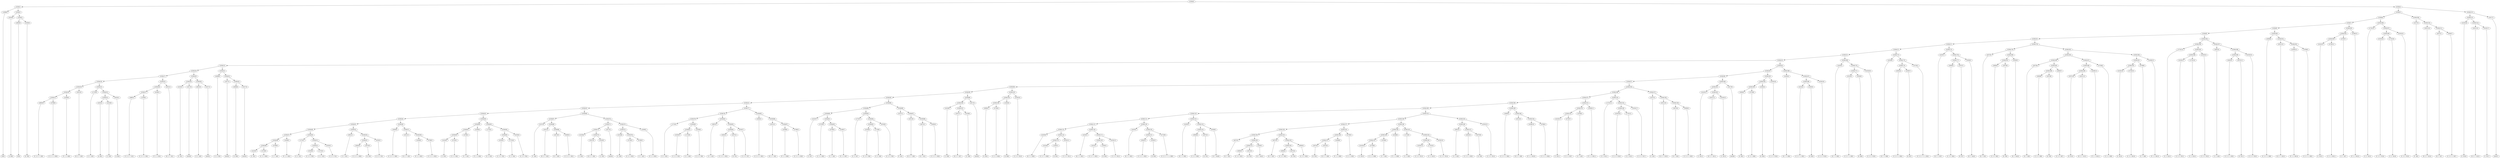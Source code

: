 digraph sample{
"L1099(0)"->"[G](0)"
"L2618(0)"->"[A  B](0)"
"L2663(0)"->"[C](0)"
"L2593(0)"->"[E  F](0)"
"L5294(3)"->"L2663(0)"
"L5294(3)"->"L2593(0)"
"L5294(2)"->"L2618(0)"
"L5294(2)"->"L5294(3)"
"L5294(1)"->"L1099(0)"
"L5294(1)"->"L5294(2)"
"L4983(0)"->"[C  D  E  F  G](0)"
"L3799(0)"->"[C  D  G  A  B](0)"
"L5294(21)"->"L4983(0)"
"L5294(21)"->"L3799(0)"
"L4168(0)"->"[F  G  A  B](0)"
"L5294(20)"->"L5294(21)"
"L5294(20)"->"L4168(0)"
"L3551(0)"->"[D  E  F  G](0)"
"L5294(19)"->"L5294(20)"
"L5294(19)"->"L3551(0)"
"L1753(0)"->"[C  E  G](0)"
"L2618(1)"->"[A  B](1)"
"L2419(0)"->"[C  E](0)"
"L5294(24)"->"L2618(1)"
"L5294(24)"->"L2419(0)"
"L2618(2)"->"[A  B](2)"
"L5294(23)"->"L5294(24)"
"L5294(23)"->"L2618(2)"
"L5294(22)"->"L1753(0)"
"L5294(22)"->"L5294(23)"
"L5294(18)"->"L5294(19)"
"L5294(18)"->"L5294(22)"
"L4983(1)"->"[C  D  E  F  G](1)"
"L3799(1)"->"[C  D  G  A  B](1)"
"L5294(27)"->"L4983(1)"
"L5294(27)"->"L3799(1)"
"L4168(1)"->"[F  G  A  B](1)"
"L5294(26)"->"L5294(27)"
"L5294(26)"->"L4168(1)"
"L3551(1)"->"[D  E  F  G](1)"
"L5294(25)"->"L5294(26)"
"L5294(25)"->"L3551(1)"
"L5294(17)"->"L5294(18)"
"L5294(17)"->"L5294(25)"
"L2419(1)"->"[C  E](1)"
"L1617(0)"->"[rest](0)"
"L5294(29)"->"L2419(1)"
"L5294(29)"->"L1617(0)"
"L3852(0)"->"[C  E  A](0)"
"L1617(1)"->"[rest](1)"
"L5294(30)"->"L3852(0)"
"L5294(30)"->"L1617(1)"
"L5294(28)"->"L5294(29)"
"L5294(28)"->"L5294(30)"
"L5294(16)"->"L5294(17)"
"L5294(16)"->"L5294(28)"
"L4308(0)"->"[C  D  F](0)"
"L1617(2)"->"[rest](2)"
"L3838(0)"->"[G  B](0)"
"L1617(3)"->"[rest](3)"
"L5294(33)"->"L3838(0)"
"L5294(33)"->"L1617(3)"
"L5294(32)"->"L1617(2)"
"L5294(32)"->"L5294(33)"
"L5294(31)"->"L4308(0)"
"L5294(31)"->"L5294(32)"
"L5294(15)"->"L5294(16)"
"L5294(15)"->"L5294(31)"
"L2419(2)"->"[C  E](2)"
"L3726(0)"->"[C  D  A  B](0)"
"L5294(49)"->"L2419(2)"
"L5294(49)"->"L3726(0)"
"L4708(0)"->"[C  F  A](0)"
"L5294(48)"->"L5294(49)"
"L5294(48)"->"L4708(0)"
"L4168(2)"->"[F  G  A  B](2)"
"L5294(47)"->"L5294(48)"
"L5294(47)"->"L4168(2)"
"L1753(1)"->"[C  E  G](1)"
"L3250(0)"->"[C  D  E  F](0)"
"L1753(2)"->"[C  E  G](2)"
"L5294(52)"->"L3250(0)"
"L5294(52)"->"L1753(2)"
"L3250(1)"->"[C  D  E  F](1)"
"L5294(51)"->"L5294(52)"
"L5294(51)"->"L3250(1)"
"L5294(50)"->"L1753(1)"
"L5294(50)"->"L5294(51)"
"L5294(46)"->"L5294(47)"
"L5294(46)"->"L5294(50)"
"L3852(1)"->"[C  E  A](1)"
"L3045(0)"->"[C  D  E  A  B](0)"
"L2973(0)"->"[D  F](0)"
"L5294(55)"->"L3045(0)"
"L5294(55)"->"L2973(0)"
"L3250(2)"->"[C  D  E  F](2)"
"L5294(54)"->"L5294(55)"
"L5294(54)"->"L3250(2)"
"L5294(53)"->"L3852(1)"
"L5294(53)"->"L5294(54)"
"L5294(45)"->"L5294(46)"
"L5294(45)"->"L5294(53)"
"L2656(0)"->"[C  D  E  G  B](0)"
"L3551(2)"->"[D  E  F  G](2)"
"L4168(3)"->"[F  G  A  B](3)"
"L3799(2)"->"[C  D  G  A  B](2)"
"L5294(58)"->"L4168(3)"
"L5294(58)"->"L3799(2)"
"L5294(57)"->"L3551(2)"
"L5294(57)"->"L5294(58)"
"L5294(56)"->"L2656(0)"
"L5294(56)"->"L5294(57)"
"L5294(44)"->"L5294(45)"
"L5294(44)"->"L5294(56)"
"L2419(3)"->"[C  E](3)"
"L3726(1)"->"[C  D  A  B](1)"
"L5294(62)"->"L2419(3)"
"L5294(62)"->"L3726(1)"
"L4708(1)"->"[C  F  A](1)"
"L5294(61)"->"L5294(62)"
"L5294(61)"->"L4708(1)"
"L4168(4)"->"[F  G  A  B](4)"
"L5294(60)"->"L5294(61)"
"L5294(60)"->"L4168(4)"
"L1753(3)"->"[C  E  G](3)"
"L3250(3)"->"[C  D  E  F](3)"
"L1753(4)"->"[C  E  G](4)"
"L5294(65)"->"L3250(3)"
"L5294(65)"->"L1753(4)"
"L3250(4)"->"[C  D  E  F](4)"
"L5294(64)"->"L5294(65)"
"L5294(64)"->"L3250(4)"
"L5294(63)"->"L1753(3)"
"L5294(63)"->"L5294(64)"
"L5294(59)"->"L5294(60)"
"L5294(59)"->"L5294(63)"
"L5294(43)"->"L5294(44)"
"L5294(43)"->"L5294(59)"
"L3107(0)"->"[F  A](0)"
"L3551(3)"->"[D  E  F  G](3)"
"L4073(0)"->"[D  F  G](0)"
"L2656(1)"->"[C  D  E  G  B](1)"
"L5294(69)"->"L4073(0)"
"L5294(69)"->"L2656(1)"
"L5294(68)"->"L3551(3)"
"L5294(68)"->"L5294(69)"
"L5294(67)"->"L3107(0)"
"L5294(67)"->"L5294(68)"
"L2419(4)"->"[C  E](4)"
"L3551(4)"->"[D  E  F  G](4)"
"L2419(5)"->"[C  E](5)"
"L5294(73)"->"L3551(4)"
"L5294(73)"->"L2419(5)"
"L5294(72)"->"L2419(4)"
"L5294(72)"->"L5294(73)"
"L1617(4)"->"[rest](4)"
"L5294(71)"->"L5294(72)"
"L5294(71)"->"L1617(4)"
"L2419(6)"->"[C  E](6)"
"L3726(2)"->"[C  D  A  B](2)"
"L4708(2)"->"[C  F  A](2)"
"L5294(76)"->"L3726(2)"
"L5294(76)"->"L4708(2)"
"L5294(75)"->"L2419(6)"
"L5294(75)"->"L5294(76)"
"L4168(5)"->"[F  G  A  B](5)"
"L5294(74)"->"L5294(75)"
"L5294(74)"->"L4168(5)"
"L5294(70)"->"L5294(71)"
"L5294(70)"->"L5294(74)"
"L5294(66)"->"L5294(67)"
"L5294(66)"->"L5294(70)"
"L5294(42)"->"L5294(43)"
"L5294(42)"->"L5294(66)"
"L1753(5)"->"[C  E  G](5)"
"L3250(5)"->"[C  D  E  F](5)"
"L1753(6)"->"[C  E  G](6)"
"L5294(81)"->"L3250(5)"
"L5294(81)"->"L1753(6)"
"L3250(6)"->"[C  D  E  F](6)"
"L5294(80)"->"L5294(81)"
"L5294(80)"->"L3250(6)"
"L5294(79)"->"L1753(5)"
"L5294(79)"->"L5294(80)"
"L3852(2)"->"[C  E  A](2)"
"L3045(1)"->"[C  D  E  A  B](1)"
"L2973(1)"->"[D  F](1)"
"L5294(84)"->"L3045(1)"
"L5294(84)"->"L2973(1)"
"L3250(7)"->"[C  D  E  F](7)"
"L5294(83)"->"L5294(84)"
"L5294(83)"->"L3250(7)"
"L5294(82)"->"L3852(2)"
"L5294(82)"->"L5294(83)"
"L5294(78)"->"L5294(79)"
"L5294(78)"->"L5294(82)"
"L2656(2)"->"[C  D  E  G  B](2)"
"L3551(5)"->"[D  E  F  G](5)"
"L4168(6)"->"[F  G  A  B](6)"
"L3799(3)"->"[C  D  G  A  B](3)"
"L5294(87)"->"L4168(6)"
"L5294(87)"->"L3799(3)"
"L5294(86)"->"L3551(5)"
"L5294(86)"->"L5294(87)"
"L5294(85)"->"L2656(2)"
"L5294(85)"->"L5294(86)"
"L5294(77)"->"L5294(78)"
"L5294(77)"->"L5294(85)"
"L5294(41)"->"L5294(42)"
"L5294(41)"->"L5294(77)"
"L2419(7)"->"[C  E](7)"
"L3726(3)"->"[C  D  A  B](3)"
"L4708(3)"->"[C  F  A](3)"
"L4168(7)"->"[F  G  A  B](7)"
"L5294(92)"->"L4708(3)"
"L5294(92)"->"L4168(7)"
"L5294(91)"->"L3726(3)"
"L5294(91)"->"L5294(92)"
"L5294(90)"->"L2419(7)"
"L5294(90)"->"L5294(91)"
"L1753(7)"->"[C  E  G](7)"
"L3250(8)"->"[C  D  E  F](8)"
"L1753(8)"->"[C  E  G](8)"
"L5294(95)"->"L3250(8)"
"L5294(95)"->"L1753(8)"
"L3250(9)"->"[C  D  E  F](9)"
"L5294(94)"->"L5294(95)"
"L5294(94)"->"L3250(9)"
"L5294(93)"->"L1753(7)"
"L5294(93)"->"L5294(94)"
"L5294(89)"->"L5294(90)"
"L5294(89)"->"L5294(93)"
"L3107(1)"->"[F  A](1)"
"L3551(6)"->"[D  E  F  G](6)"
"L4073(1)"->"[D  F  G](1)"
"L2656(3)"->"[C  D  E  G  B](3)"
"L5294(98)"->"L4073(1)"
"L5294(98)"->"L2656(3)"
"L5294(97)"->"L3551(6)"
"L5294(97)"->"L5294(98)"
"L5294(96)"->"L3107(1)"
"L5294(96)"->"L5294(97)"
"L5294(88)"->"L5294(89)"
"L5294(88)"->"L5294(96)"
"L5294(40)"->"L5294(41)"
"L5294(40)"->"L5294(88)"
"L2419(8)"->"[C  E](8)"
"L3551(7)"->"[D  E  F  G](7)"
"L2419(9)"->"[C  E](9)"
"L5294(101)"->"L3551(7)"
"L5294(101)"->"L2419(9)"
"L5294(100)"->"L2419(8)"
"L5294(100)"->"L5294(101)"
"L1617(5)"->"[rest](5)"
"L5294(99)"->"L5294(100)"
"L5294(99)"->"L1617(5)"
"L5294(39)"->"L5294(40)"
"L5294(39)"->"L5294(99)"
"L3838(1)"->"[G  B](1)"
"L3726(4)"->"[C  D  A  B](4)"
"L5294(104)"->"L3838(1)"
"L5294(104)"->"L3726(4)"
"L2285(0)"->"[D  B](0)"
"L5294(103)"->"L5294(104)"
"L5294(103)"->"L2285(0)"
"L3250(10)"->"[C  D  E  F](10)"
"L5294(102)"->"L5294(103)"
"L5294(102)"->"L3250(10)"
"L5294(38)"->"L5294(39)"
"L5294(38)"->"L5294(102)"
"L4163(0)"->"[D  F  G  B](0)"
"L3224(0)"->"[C  D  F  A  B](0)"
"L2285(1)"->"[D  B](1)"
"L5294(115)"->"L3224(0)"
"L5294(115)"->"L2285(1)"
"L3250(11)"->"[C  D  E  F](11)"
"L5294(114)"->"L5294(115)"
"L5294(114)"->"L3250(11)"
"L5294(113)"->"L4163(0)"
"L5294(113)"->"L5294(114)"
"L4163(1)"->"[D  F  G  B](1)"
"L3224(1)"->"[C  D  F  A  B](1)"
"L2285(2)"->"[D  B](2)"
"L5294(118)"->"L3224(1)"
"L5294(118)"->"L2285(2)"
"L3250(12)"->"[C  D  E  F](12)"
"L5294(117)"->"L5294(118)"
"L5294(117)"->"L3250(12)"
"L5294(116)"->"L4163(1)"
"L5294(116)"->"L5294(117)"
"L5294(112)"->"L5294(113)"
"L5294(112)"->"L5294(116)"
"L4163(2)"->"[D  F  G  B](2)"
"L3045(2)"->"[C  D  E  A  B](2)"
"L2285(3)"->"[D  B](3)"
"L5294(121)"->"L3045(2)"
"L5294(121)"->"L2285(3)"
"L3719(0)"->"[C  D  E  F  G  A  B](0)"
"L5294(120)"->"L5294(121)"
"L5294(120)"->"L3719(0)"
"L5294(119)"->"L4163(2)"
"L5294(119)"->"L5294(120)"
"L5294(111)"->"L5294(112)"
"L5294(111)"->"L5294(119)"
"L4163(3)"->"[D  F  G  B](3)"
"L3858(0)"->"[C  D  E  B](0)"
"L2973(2)"->"[D  F](2)"
"L5294(124)"->"L3858(0)"
"L5294(124)"->"L2973(2)"
"L3556(0)"->"[D  F  Gis](0)"
"L5294(123)"->"L5294(124)"
"L5294(123)"->"L3556(0)"
"L5294(122)"->"L4163(3)"
"L5294(122)"->"L5294(123)"
"L5294(110)"->"L5294(111)"
"L5294(110)"->"L5294(122)"
"L4073(2)"->"[D  F  G](2)"
"L3858(1)"->"[C  D  E  B](1)"
"L2973(3)"->"[D  F](3)"
"L5294(131)"->"L3858(1)"
"L5294(131)"->"L2973(3)"
"L3556(1)"->"[D  F  Gis](1)"
"L5294(130)"->"L5294(131)"
"L5294(130)"->"L3556(1)"
"L5294(129)"->"L4073(2)"
"L5294(129)"->"L5294(130)"
"L4073(3)"->"[D  F  G](3)"
"L3858(2)"->"[C  D  E  B](2)"
"L2973(4)"->"[D  F](4)"
"L5294(134)"->"L3858(2)"
"L5294(134)"->"L2973(4)"
"L3858(3)"->"[C  D  E  B](3)"
"L5294(133)"->"L5294(134)"
"L5294(133)"->"L3858(3)"
"L5294(132)"->"L4073(3)"
"L5294(132)"->"L5294(133)"
"L5294(128)"->"L5294(129)"
"L5294(128)"->"L5294(132)"
"L2973(5)"->"[D  F](5)"
"L3551(8)"->"[D  E  F  G](8)"
"L5294(137)"->"L2973(5)"
"L5294(137)"->"L3551(8)"
"L4168(8)"->"[F  G  A  B](8)"
"L5294(136)"->"L5294(137)"
"L5294(136)"->"L4168(8)"
"L3726(5)"->"[C  D  A  B](5)"
"L5294(135)"->"L5294(136)"
"L5294(135)"->"L3726(5)"
"L5294(127)"->"L5294(128)"
"L5294(127)"->"L5294(135)"
"L2419(10)"->"[C  E](10)"
"L3726(6)"->"[C  D  A  B](6)"
"L5294(141)"->"L2419(10)"
"L5294(141)"->"L3726(6)"
"L4708(4)"->"[C  F  A](4)"
"L5294(140)"->"L5294(141)"
"L5294(140)"->"L4708(4)"
"L4168(9)"->"[F  G  A  B](9)"
"L5294(139)"->"L5294(140)"
"L5294(139)"->"L4168(9)"
"L1753(9)"->"[C  E  G](9)"
"L3250(13)"->"[C  D  E  F](13)"
"L1753(10)"->"[C  E  G](10)"
"L5294(144)"->"L3250(13)"
"L5294(144)"->"L1753(10)"
"L3250(14)"->"[C  D  E  F](14)"
"L5294(143)"->"L5294(144)"
"L5294(143)"->"L3250(14)"
"L5294(142)"->"L1753(9)"
"L5294(142)"->"L5294(143)"
"L5294(138)"->"L5294(139)"
"L5294(138)"->"L5294(142)"
"L5294(126)"->"L5294(127)"
"L5294(126)"->"L5294(138)"
"L3852(3)"->"[C  E  A](3)"
"L3045(3)"->"[C  D  E  A  B](3)"
"L2973(6)"->"[D  F](6)"
"L5294(147)"->"L3045(3)"
"L5294(147)"->"L2973(6)"
"L5294(146)"->"L3852(3)"
"L5294(146)"->"L5294(147)"
"L3250(15)"->"[C  D  E  F](15)"
"L5294(145)"->"L5294(146)"
"L5294(145)"->"L3250(15)"
"L5294(125)"->"L5294(126)"
"L5294(125)"->"L5294(145)"
"L5294(109)"->"L5294(110)"
"L5294(109)"->"L5294(125)"
"L2656(4)"->"[C  D  E  G  B](4)"
"L3551(9)"->"[D  E  F  G](9)"
"L4168(10)"->"[F  G  A  B](10)"
"L3799(4)"->"[C  D  G  A  B](4)"
"L5294(150)"->"L4168(10)"
"L5294(150)"->"L3799(4)"
"L5294(149)"->"L3551(9)"
"L5294(149)"->"L5294(150)"
"L5294(148)"->"L2656(4)"
"L5294(148)"->"L5294(149)"
"L5294(108)"->"L5294(109)"
"L5294(108)"->"L5294(148)"
"L2419(11)"->"[C  E](11)"
"L3726(7)"->"[C  D  A  B](7)"
"L5294(153)"->"L2419(11)"
"L5294(153)"->"L3726(7)"
"L4708(5)"->"[C  F  A](5)"
"L5294(152)"->"L5294(153)"
"L5294(152)"->"L4708(5)"
"L4168(11)"->"[F  G  A  B](11)"
"L5294(151)"->"L5294(152)"
"L5294(151)"->"L4168(11)"
"L5294(107)"->"L5294(108)"
"L5294(107)"->"L5294(151)"
"L1753(11)"->"[C  E  G](11)"
"L3250(16)"->"[C  D  E  F](16)"
"L1753(12)"->"[C  E  G](12)"
"L5294(156)"->"L3250(16)"
"L5294(156)"->"L1753(12)"
"L3250(17)"->"[C  D  E  F](17)"
"L5294(155)"->"L5294(156)"
"L5294(155)"->"L3250(17)"
"L5294(154)"->"L1753(11)"
"L5294(154)"->"L5294(155)"
"L5294(106)"->"L5294(107)"
"L5294(106)"->"L5294(154)"
"L3107(2)"->"[F  A](2)"
"L3551(10)"->"[D  E  F  G](10)"
"L4073(4)"->"[D  F  G](4)"
"L2656(5)"->"[C  D  E  G  B](5)"
"L5294(159)"->"L4073(4)"
"L5294(159)"->"L2656(5)"
"L5294(158)"->"L3551(10)"
"L5294(158)"->"L5294(159)"
"L5294(157)"->"L3107(2)"
"L5294(157)"->"L5294(158)"
"L5294(105)"->"L5294(106)"
"L5294(105)"->"L5294(157)"
"L5294(37)"->"L5294(38)"
"L5294(37)"->"L5294(105)"
"L2419(12)"->"[C  E](12)"
"L3551(11)"->"[D  E  F  G](11)"
"L2419(13)"->"[C  E](13)"
"L5294(162)"->"L3551(11)"
"L5294(162)"->"L2419(13)"
"L5294(161)"->"L2419(12)"
"L5294(161)"->"L5294(162)"
"L1617(6)"->"[rest](6)"
"L5294(160)"->"L5294(161)"
"L5294(160)"->"L1617(6)"
"L5294(36)"->"L5294(37)"
"L5294(36)"->"L5294(160)"
"L3838(2)"->"[G  B](2)"
"L3726(8)"->"[C  D  A  B](8)"
"L5294(165)"->"L3838(2)"
"L5294(165)"->"L3726(8)"
"L2285(4)"->"[D  B](4)"
"L5294(164)"->"L5294(165)"
"L5294(164)"->"L2285(4)"
"L3250(18)"->"[C  D  E  F](18)"
"L5294(163)"->"L5294(164)"
"L5294(163)"->"L3250(18)"
"L5294(35)"->"L5294(36)"
"L5294(35)"->"L5294(163)"
"L4163(4)"->"[D  F  G  B](4)"
"L3224(2)"->"[C  D  F  A  B](2)"
"L2285(5)"->"[D  B](5)"
"L5294(168)"->"L3224(2)"
"L5294(168)"->"L2285(5)"
"L3250(19)"->"[C  D  E  F](19)"
"L5294(167)"->"L5294(168)"
"L5294(167)"->"L3250(19)"
"L5294(166)"->"L4163(4)"
"L5294(166)"->"L5294(167)"
"L5294(34)"->"L5294(35)"
"L5294(34)"->"L5294(166)"
"L5294(14)"->"L5294(15)"
"L5294(14)"->"L5294(34)"
"L4163(5)"->"[D  F  G  B](5)"
"L3224(3)"->"[C  D  F  A  B](3)"
"L2285(6)"->"[D  B](6)"
"L5294(171)"->"L3224(3)"
"L5294(171)"->"L2285(6)"
"L3250(20)"->"[C  D  E  F](20)"
"L5294(170)"->"L5294(171)"
"L5294(170)"->"L3250(20)"
"L5294(169)"->"L4163(5)"
"L5294(169)"->"L5294(170)"
"L5294(13)"->"L5294(14)"
"L5294(13)"->"L5294(169)"
"L4163(6)"->"[D  F  G  B](6)"
"L3045(4)"->"[C  D  E  A  B](4)"
"L2285(7)"->"[D  B](7)"
"L5294(174)"->"L3045(4)"
"L5294(174)"->"L2285(7)"
"L3719(1)"->"[C  D  E  F  G  A  B](1)"
"L5294(173)"->"L5294(174)"
"L5294(173)"->"L3719(1)"
"L5294(172)"->"L4163(6)"
"L5294(172)"->"L5294(173)"
"L5294(12)"->"L5294(13)"
"L5294(12)"->"L5294(172)"
"L4163(7)"->"[D  F  G  B](7)"
"L3858(4)"->"[C  D  E  B](4)"
"L2973(7)"->"[D  F](7)"
"L5294(177)"->"L3858(4)"
"L5294(177)"->"L2973(7)"
"L3556(2)"->"[D  F  Gis](2)"
"L5294(176)"->"L5294(177)"
"L5294(176)"->"L3556(2)"
"L5294(175)"->"L4163(7)"
"L5294(175)"->"L5294(176)"
"L5294(11)"->"L5294(12)"
"L5294(11)"->"L5294(175)"
"L4073(5)"->"[D  F  G](5)"
"L3858(5)"->"[C  D  E  B](5)"
"L2973(8)"->"[D  F](8)"
"L5294(181)"->"L3858(5)"
"L5294(181)"->"L2973(8)"
"L3556(3)"->"[D  F  Gis](3)"
"L5294(180)"->"L5294(181)"
"L5294(180)"->"L3556(3)"
"L5294(179)"->"L4073(5)"
"L5294(179)"->"L5294(180)"
"L4073(6)"->"[D  F  G](6)"
"L3858(6)"->"[C  D  E  B](6)"
"L2973(9)"->"[D  F](9)"
"L5294(186)"->"L3858(6)"
"L5294(186)"->"L2973(9)"
"L3858(7)"->"[C  D  E  B](7)"
"L5294(185)"->"L5294(186)"
"L5294(185)"->"L3858(7)"
"L5294(184)"->"L4073(6)"
"L5294(184)"->"L5294(185)"
"L2973(10)"->"[D  F](10)"
"L3551(12)"->"[D  E  F  G](12)"
"L5294(189)"->"L2973(10)"
"L5294(189)"->"L3551(12)"
"L4168(12)"->"[F  G  A  B](12)"
"L5294(188)"->"L5294(189)"
"L5294(188)"->"L4168(12)"
"L3726(9)"->"[C  D  A  B](9)"
"L5294(187)"->"L5294(188)"
"L5294(187)"->"L3726(9)"
"L5294(183)"->"L5294(184)"
"L5294(183)"->"L5294(187)"
"L2419(14)"->"[C  E](14)"
"L3726(10)"->"[C  D  A  B](10)"
"L5294(192)"->"L2419(14)"
"L5294(192)"->"L3726(10)"
"L4708(6)"->"[C  F  A](6)"
"L5294(191)"->"L5294(192)"
"L5294(191)"->"L4708(6)"
"L4168(13)"->"[F  G  A  B](13)"
"L5294(190)"->"L5294(191)"
"L5294(190)"->"L4168(13)"
"L5294(182)"->"L5294(183)"
"L5294(182)"->"L5294(190)"
"L5294(178)"->"L5294(179)"
"L5294(178)"->"L5294(182)"
"L5294(10)"->"L5294(11)"
"L5294(10)"->"L5294(178)"
"L1753(13)"->"[C  E  G](13)"
"L3250(21)"->"[C  D  E  F](21)"
"L1753(14)"->"[C  E  G](14)"
"L5294(196)"->"L3250(21)"
"L5294(196)"->"L1753(14)"
"L3250(22)"->"[C  D  E  F](22)"
"L5294(195)"->"L5294(196)"
"L5294(195)"->"L3250(22)"
"L5294(194)"->"L1753(13)"
"L5294(194)"->"L5294(195)"
"L3852(4)"->"[C  E  A](4)"
"L3045(5)"->"[C  D  E  A  B](5)"
"L2973(11)"->"[D  F](11)"
"L5294(199)"->"L3045(5)"
"L5294(199)"->"L2973(11)"
"L3250(23)"->"[C  D  E  F](23)"
"L5294(198)"->"L5294(199)"
"L5294(198)"->"L3250(23)"
"L5294(197)"->"L3852(4)"
"L5294(197)"->"L5294(198)"
"L5294(193)"->"L5294(194)"
"L5294(193)"->"L5294(197)"
"L5294(9)"->"L5294(10)"
"L5294(9)"->"L5294(193)"
"L2656(6)"->"[C  D  E  G  B](6)"
"L3551(13)"->"[D  E  F  G](13)"
"L4168(14)"->"[F  G  A  B](14)"
"L3799(5)"->"[C  D  G  A  B](5)"
"L5294(202)"->"L4168(14)"
"L5294(202)"->"L3799(5)"
"L5294(201)"->"L3551(13)"
"L5294(201)"->"L5294(202)"
"L5294(200)"->"L2656(6)"
"L5294(200)"->"L5294(201)"
"L5294(8)"->"L5294(9)"
"L5294(8)"->"L5294(200)"
"L2419(15)"->"[C  E](15)"
"L3726(11)"->"[C  D  A  B](11)"
"L5294(205)"->"L2419(15)"
"L5294(205)"->"L3726(11)"
"L4708(7)"->"[C  F  A](7)"
"L5294(204)"->"L5294(205)"
"L5294(204)"->"L4708(7)"
"L4168(15)"->"[F  G  A  B](15)"
"L5294(203)"->"L5294(204)"
"L5294(203)"->"L4168(15)"
"L5294(7)"->"L5294(8)"
"L5294(7)"->"L5294(203)"
"L1753(15)"->"[C  E  G](15)"
"L3250(24)"->"[C  D  E  F](24)"
"L1753(16)"->"[C  E  G](16)"
"L5294(208)"->"L3250(24)"
"L5294(208)"->"L1753(16)"
"L3250(25)"->"[C  D  E  F](25)"
"L5294(207)"->"L5294(208)"
"L5294(207)"->"L3250(25)"
"L5294(206)"->"L1753(15)"
"L5294(206)"->"L5294(207)"
"L5294(6)"->"L5294(7)"
"L5294(6)"->"L5294(206)"
"L3107(3)"->"[F  A](3)"
"L3551(14)"->"[D  E  F  G](14)"
"L4073(7)"->"[D  F  G](7)"
"L2656(7)"->"[C  D  E  G  B](7)"
"L5294(211)"->"L4073(7)"
"L5294(211)"->"L2656(7)"
"L5294(210)"->"L3551(14)"
"L5294(210)"->"L5294(211)"
"L5294(209)"->"L3107(3)"
"L5294(209)"->"L5294(210)"
"L5294(5)"->"L5294(6)"
"L5294(5)"->"L5294(209)"
"L2419(16)"->"[C  E](16)"
"L3551(15)"->"[D  E  F  G](15)"
"L2419(17)"->"[C  E](17)"
"L5294(214)"->"L3551(15)"
"L5294(214)"->"L2419(17)"
"L5294(213)"->"L2419(16)"
"L5294(213)"->"L5294(214)"
"L1617(7)"->"[rest](7)"
"L5294(212)"->"L5294(213)"
"L5294(212)"->"L1617(7)"
"L5294(4)"->"L5294(5)"
"L5294(4)"->"L5294(212)"
"L5294(0)"->"L5294(1)"
"L5294(0)"->"L5294(4)"
{rank = min; "L5294(0)"}
{rank = same; "L5294(1)"; "L5294(4)";}
{rank = same; "L1099(0)"; "L5294(2)"; "L5294(5)"; "L5294(212)";}
{rank = same; "L2618(0)"; "L5294(3)"; "L5294(6)"; "L5294(209)"; "L5294(213)"; "L1617(7)";}
{rank = same; "L2663(0)"; "L2593(0)"; "L5294(7)"; "L5294(206)"; "L3107(3)"; "L5294(210)"; "L2419(16)"; "L5294(214)";}
{rank = same; "L5294(8)"; "L5294(203)"; "L1753(15)"; "L5294(207)"; "L3551(14)"; "L5294(211)"; "L3551(15)"; "L2419(17)";}
{rank = same; "L5294(9)"; "L5294(200)"; "L5294(204)"; "L4168(15)"; "L5294(208)"; "L3250(25)"; "L4073(7)"; "L2656(7)";}
{rank = same; "L5294(10)"; "L5294(193)"; "L2656(6)"; "L5294(201)"; "L5294(205)"; "L4708(7)"; "L3250(24)"; "L1753(16)";}
{rank = same; "L5294(11)"; "L5294(178)"; "L5294(194)"; "L5294(197)"; "L3551(13)"; "L5294(202)"; "L2419(15)"; "L3726(11)";}
{rank = same; "L5294(12)"; "L5294(175)"; "L5294(179)"; "L5294(182)"; "L1753(13)"; "L5294(195)"; "L3852(4)"; "L5294(198)"; "L4168(14)"; "L3799(5)";}
{rank = same; "L5294(13)"; "L5294(172)"; "L4163(7)"; "L5294(176)"; "L4073(5)"; "L5294(180)"; "L5294(183)"; "L5294(190)"; "L5294(196)"; "L3250(22)"; "L5294(199)"; "L3250(23)";}
{rank = same; "L5294(14)"; "L5294(169)"; "L4163(6)"; "L5294(173)"; "L5294(177)"; "L3556(2)"; "L5294(181)"; "L3556(3)"; "L5294(184)"; "L5294(187)"; "L5294(191)"; "L4168(13)"; "L3250(21)"; "L1753(14)"; "L3045(5)"; "L2973(11)";}
{rank = same; "L5294(15)"; "L5294(34)"; "L4163(5)"; "L5294(170)"; "L5294(174)"; "L3719(1)"; "L3858(4)"; "L2973(7)"; "L3858(5)"; "L2973(8)"; "L4073(6)"; "L5294(185)"; "L5294(188)"; "L3726(9)"; "L5294(192)"; "L4708(6)";}
{rank = same; "L5294(16)"; "L5294(31)"; "L5294(35)"; "L5294(166)"; "L5294(171)"; "L3250(20)"; "L3045(4)"; "L2285(7)"; "L5294(186)"; "L3858(7)"; "L5294(189)"; "L4168(12)"; "L2419(14)"; "L3726(10)";}
{rank = same; "L5294(17)"; "L5294(28)"; "L4308(0)"; "L5294(32)"; "L5294(36)"; "L5294(163)"; "L4163(4)"; "L5294(167)"; "L3224(3)"; "L2285(6)"; "L3858(6)"; "L2973(9)"; "L2973(10)"; "L3551(12)";}
{rank = same; "L5294(18)"; "L5294(25)"; "L5294(29)"; "L5294(30)"; "L1617(2)"; "L5294(33)"; "L5294(37)"; "L5294(160)"; "L5294(164)"; "L3250(18)"; "L5294(168)"; "L3250(19)";}
{rank = same; "L5294(19)"; "L5294(22)"; "L5294(26)"; "L3551(1)"; "L2419(1)"; "L1617(0)"; "L3852(0)"; "L1617(1)"; "L3838(0)"; "L1617(3)"; "L5294(38)"; "L5294(105)"; "L5294(161)"; "L1617(6)"; "L5294(165)"; "L2285(4)"; "L3224(2)"; "L2285(5)";}
{rank = same; "L5294(20)"; "L3551(0)"; "L1753(0)"; "L5294(23)"; "L5294(27)"; "L4168(1)"; "L5294(39)"; "L5294(102)"; "L5294(106)"; "L5294(157)"; "L2419(12)"; "L5294(162)"; "L3838(2)"; "L3726(8)";}
{rank = same; "L5294(21)"; "L4168(0)"; "L5294(24)"; "L2618(2)"; "L4983(1)"; "L3799(1)"; "L5294(40)"; "L5294(99)"; "L5294(103)"; "L3250(10)"; "L5294(107)"; "L5294(154)"; "L3107(2)"; "L5294(158)"; "L3551(11)"; "L2419(13)";}
{rank = same; "L4983(0)"; "L3799(0)"; "L2618(1)"; "L2419(0)"; "L5294(41)"; "L5294(88)"; "L5294(100)"; "L1617(5)"; "L5294(104)"; "L2285(0)"; "L5294(108)"; "L5294(151)"; "L1753(11)"; "L5294(155)"; "L3551(10)"; "L5294(159)";}
{rank = same; "L5294(42)"; "L5294(77)"; "L5294(89)"; "L5294(96)"; "L2419(8)"; "L5294(101)"; "L3838(1)"; "L3726(4)"; "L5294(109)"; "L5294(148)"; "L5294(152)"; "L4168(11)"; "L5294(156)"; "L3250(17)"; "L4073(4)"; "L2656(5)";}
{rank = same; "L5294(43)"; "L5294(66)"; "L5294(78)"; "L5294(85)"; "L5294(90)"; "L5294(93)"; "L3107(1)"; "L5294(97)"; "L3551(7)"; "L2419(9)"; "L5294(110)"; "L5294(125)"; "L2656(4)"; "L5294(149)"; "L5294(153)"; "L4708(5)"; "L3250(16)"; "L1753(12)";}
{rank = same; "L5294(44)"; "L5294(59)"; "L5294(67)"; "L5294(70)"; "L5294(79)"; "L5294(82)"; "L2656(2)"; "L5294(86)"; "L2419(7)"; "L5294(91)"; "L1753(7)"; "L5294(94)"; "L3551(6)"; "L5294(98)"; "L5294(111)"; "L5294(122)"; "L5294(126)"; "L5294(145)"; "L3551(9)"; "L5294(150)"; "L2419(11)"; "L3726(7)";}
{rank = same; "L5294(45)"; "L5294(56)"; "L5294(60)"; "L5294(63)"; "L3107(0)"; "L5294(68)"; "L5294(71)"; "L5294(74)"; "L1753(5)"; "L5294(80)"; "L3852(2)"; "L5294(83)"; "L3551(5)"; "L5294(87)"; "L3726(3)"; "L5294(92)"; "L5294(95)"; "L3250(9)"; "L4073(1)"; "L2656(3)"; "L5294(112)"; "L5294(119)"; "L4163(3)"; "L5294(123)"; "L5294(127)"; "L5294(138)"; "L5294(146)"; "L3250(15)"; "L4168(10)"; "L3799(4)";}
{rank = same; "L5294(46)"; "L5294(53)"; "L2656(0)"; "L5294(57)"; "L5294(61)"; "L4168(4)"; "L1753(3)"; "L5294(64)"; "L3551(3)"; "L5294(69)"; "L5294(72)"; "L1617(4)"; "L5294(75)"; "L4168(5)"; "L5294(81)"; "L3250(6)"; "L5294(84)"; "L3250(7)"; "L4168(6)"; "L3799(3)"; "L4708(3)"; "L4168(7)"; "L3250(8)"; "L1753(8)"; "L5294(113)"; "L5294(116)"; "L4163(2)"; "L5294(120)"; "L5294(124)"; "L3556(0)"; "L5294(128)"; "L5294(135)"; "L5294(139)"; "L5294(142)"; "L3852(3)"; "L5294(147)";}
{rank = same; "L5294(47)"; "L5294(50)"; "L3852(1)"; "L5294(54)"; "L3551(2)"; "L5294(58)"; "L5294(62)"; "L4708(1)"; "L5294(65)"; "L3250(4)"; "L4073(0)"; "L2656(1)"; "L2419(4)"; "L5294(73)"; "L2419(6)"; "L5294(76)"; "L3250(5)"; "L1753(6)"; "L3045(1)"; "L2973(1)"; "L4163(0)"; "L5294(114)"; "L4163(1)"; "L5294(117)"; "L5294(121)"; "L3719(0)"; "L3858(0)"; "L2973(2)"; "L5294(129)"; "L5294(132)"; "L5294(136)"; "L3726(5)"; "L5294(140)"; "L4168(9)"; "L1753(9)"; "L5294(143)"; "L3045(3)"; "L2973(6)";}
{rank = same; "L5294(48)"; "L4168(2)"; "L1753(1)"; "L5294(51)"; "L5294(55)"; "L3250(2)"; "L4168(3)"; "L3799(2)"; "L2419(3)"; "L3726(1)"; "L3250(3)"; "L1753(4)"; "L3551(4)"; "L2419(5)"; "L3726(2)"; "L4708(2)"; "L5294(115)"; "L3250(11)"; "L5294(118)"; "L3250(12)"; "L3045(2)"; "L2285(3)"; "L4073(2)"; "L5294(130)"; "L4073(3)"; "L5294(133)"; "L5294(137)"; "L4168(8)"; "L5294(141)"; "L4708(4)"; "L5294(144)"; "L3250(14)";}
{rank = same; "L5294(49)"; "L4708(0)"; "L5294(52)"; "L3250(1)"; "L3045(0)"; "L2973(0)"; "L3224(0)"; "L2285(1)"; "L3224(1)"; "L2285(2)"; "L5294(131)"; "L3556(1)"; "L5294(134)"; "L3858(3)"; "L2973(5)"; "L3551(8)"; "L2419(10)"; "L3726(6)"; "L3250(13)"; "L1753(10)";}
{rank = same; "L2419(2)"; "L3726(0)"; "L3250(0)"; "L1753(2)"; "L3858(1)"; "L2973(3)"; "L3858(2)"; "L2973(4)";}
{rank = max; "[A  B](0)"; "[A  B](1)"; "[A  B](2)"; "[C  D  A  B](0)"; "[C  D  A  B](1)"; "[C  D  A  B](10)"; "[C  D  A  B](11)"; "[C  D  A  B](2)"; "[C  D  A  B](3)"; "[C  D  A  B](4)"; "[C  D  A  B](5)"; "[C  D  A  B](6)"; "[C  D  A  B](7)"; "[C  D  A  B](8)"; "[C  D  A  B](9)"; "[C  D  E  A  B](0)"; "[C  D  E  A  B](1)"; "[C  D  E  A  B](2)"; "[C  D  E  A  B](3)"; "[C  D  E  A  B](4)"; "[C  D  E  A  B](5)"; "[C  D  E  B](0)"; "[C  D  E  B](1)"; "[C  D  E  B](2)"; "[C  D  E  B](3)"; "[C  D  E  B](4)"; "[C  D  E  B](5)"; "[C  D  E  B](6)"; "[C  D  E  B](7)"; "[C  D  E  F  G  A  B](0)"; "[C  D  E  F  G  A  B](1)"; "[C  D  E  F  G](0)"; "[C  D  E  F  G](1)"; "[C  D  E  F](0)"; "[C  D  E  F](1)"; "[C  D  E  F](10)"; "[C  D  E  F](11)"; "[C  D  E  F](12)"; "[C  D  E  F](13)"; "[C  D  E  F](14)"; "[C  D  E  F](15)"; "[C  D  E  F](16)"; "[C  D  E  F](17)"; "[C  D  E  F](18)"; "[C  D  E  F](19)"; "[C  D  E  F](2)"; "[C  D  E  F](20)"; "[C  D  E  F](21)"; "[C  D  E  F](22)"; "[C  D  E  F](23)"; "[C  D  E  F](24)"; "[C  D  E  F](25)"; "[C  D  E  F](3)"; "[C  D  E  F](4)"; "[C  D  E  F](5)"; "[C  D  E  F](6)"; "[C  D  E  F](7)"; "[C  D  E  F](8)"; "[C  D  E  F](9)"; "[C  D  E  G  B](0)"; "[C  D  E  G  B](1)"; "[C  D  E  G  B](2)"; "[C  D  E  G  B](3)"; "[C  D  E  G  B](4)"; "[C  D  E  G  B](5)"; "[C  D  E  G  B](6)"; "[C  D  E  G  B](7)"; "[C  D  F  A  B](0)"; "[C  D  F  A  B](1)"; "[C  D  F  A  B](2)"; "[C  D  F  A  B](3)"; "[C  D  F](0)"; "[C  D  G  A  B](0)"; "[C  D  G  A  B](1)"; "[C  D  G  A  B](2)"; "[C  D  G  A  B](3)"; "[C  D  G  A  B](4)"; "[C  D  G  A  B](5)"; "[C  E  A](0)"; "[C  E  A](1)"; "[C  E  A](2)"; "[C  E  A](3)"; "[C  E  A](4)"; "[C  E  G](0)"; "[C  E  G](1)"; "[C  E  G](10)"; "[C  E  G](11)"; "[C  E  G](12)"; "[C  E  G](13)"; "[C  E  G](14)"; "[C  E  G](15)"; "[C  E  G](16)"; "[C  E  G](2)"; "[C  E  G](3)"; "[C  E  G](4)"; "[C  E  G](5)"; "[C  E  G](6)"; "[C  E  G](7)"; "[C  E  G](8)"; "[C  E  G](9)"; "[C  E](0)"; "[C  E](1)"; "[C  E](10)"; "[C  E](11)"; "[C  E](12)"; "[C  E](13)"; "[C  E](14)"; "[C  E](15)"; "[C  E](16)"; "[C  E](17)"; "[C  E](2)"; "[C  E](3)"; "[C  E](4)"; "[C  E](5)"; "[C  E](6)"; "[C  E](7)"; "[C  E](8)"; "[C  E](9)"; "[C  F  A](0)"; "[C  F  A](1)"; "[C  F  A](2)"; "[C  F  A](3)"; "[C  F  A](4)"; "[C  F  A](5)"; "[C  F  A](6)"; "[C  F  A](7)"; "[C](0)"; "[D  B](0)"; "[D  B](1)"; "[D  B](2)"; "[D  B](3)"; "[D  B](4)"; "[D  B](5)"; "[D  B](6)"; "[D  B](7)"; "[D  E  F  G](0)"; "[D  E  F  G](1)"; "[D  E  F  G](10)"; "[D  E  F  G](11)"; "[D  E  F  G](12)"; "[D  E  F  G](13)"; "[D  E  F  G](14)"; "[D  E  F  G](15)"; "[D  E  F  G](2)"; "[D  E  F  G](3)"; "[D  E  F  G](4)"; "[D  E  F  G](5)"; "[D  E  F  G](6)"; "[D  E  F  G](7)"; "[D  E  F  G](8)"; "[D  E  F  G](9)"; "[D  F  G  B](0)"; "[D  F  G  B](1)"; "[D  F  G  B](2)"; "[D  F  G  B](3)"; "[D  F  G  B](4)"; "[D  F  G  B](5)"; "[D  F  G  B](6)"; "[D  F  G  B](7)"; "[D  F  G](0)"; "[D  F  G](1)"; "[D  F  G](2)"; "[D  F  G](3)"; "[D  F  G](4)"; "[D  F  G](5)"; "[D  F  G](6)"; "[D  F  G](7)"; "[D  F  Gis](0)"; "[D  F  Gis](1)"; "[D  F  Gis](2)"; "[D  F  Gis](3)"; "[D  F](0)"; "[D  F](1)"; "[D  F](10)"; "[D  F](11)"; "[D  F](2)"; "[D  F](3)"; "[D  F](4)"; "[D  F](5)"; "[D  F](6)"; "[D  F](7)"; "[D  F](8)"; "[D  F](9)"; "[E  F](0)"; "[F  A](0)"; "[F  A](1)"; "[F  A](2)"; "[F  A](3)"; "[F  G  A  B](0)"; "[F  G  A  B](1)"; "[F  G  A  B](10)"; "[F  G  A  B](11)"; "[F  G  A  B](12)"; "[F  G  A  B](13)"; "[F  G  A  B](14)"; "[F  G  A  B](15)"; "[F  G  A  B](2)"; "[F  G  A  B](3)"; "[F  G  A  B](4)"; "[F  G  A  B](5)"; "[F  G  A  B](6)"; "[F  G  A  B](7)"; "[F  G  A  B](8)"; "[F  G  A  B](9)"; "[G  B](0)"; "[G  B](1)"; "[G  B](2)"; "[G](0)"; "[rest](0)"; "[rest](1)"; "[rest](2)"; "[rest](3)"; "[rest](4)"; "[rest](5)"; "[rest](6)"; "[rest](7)";}
}